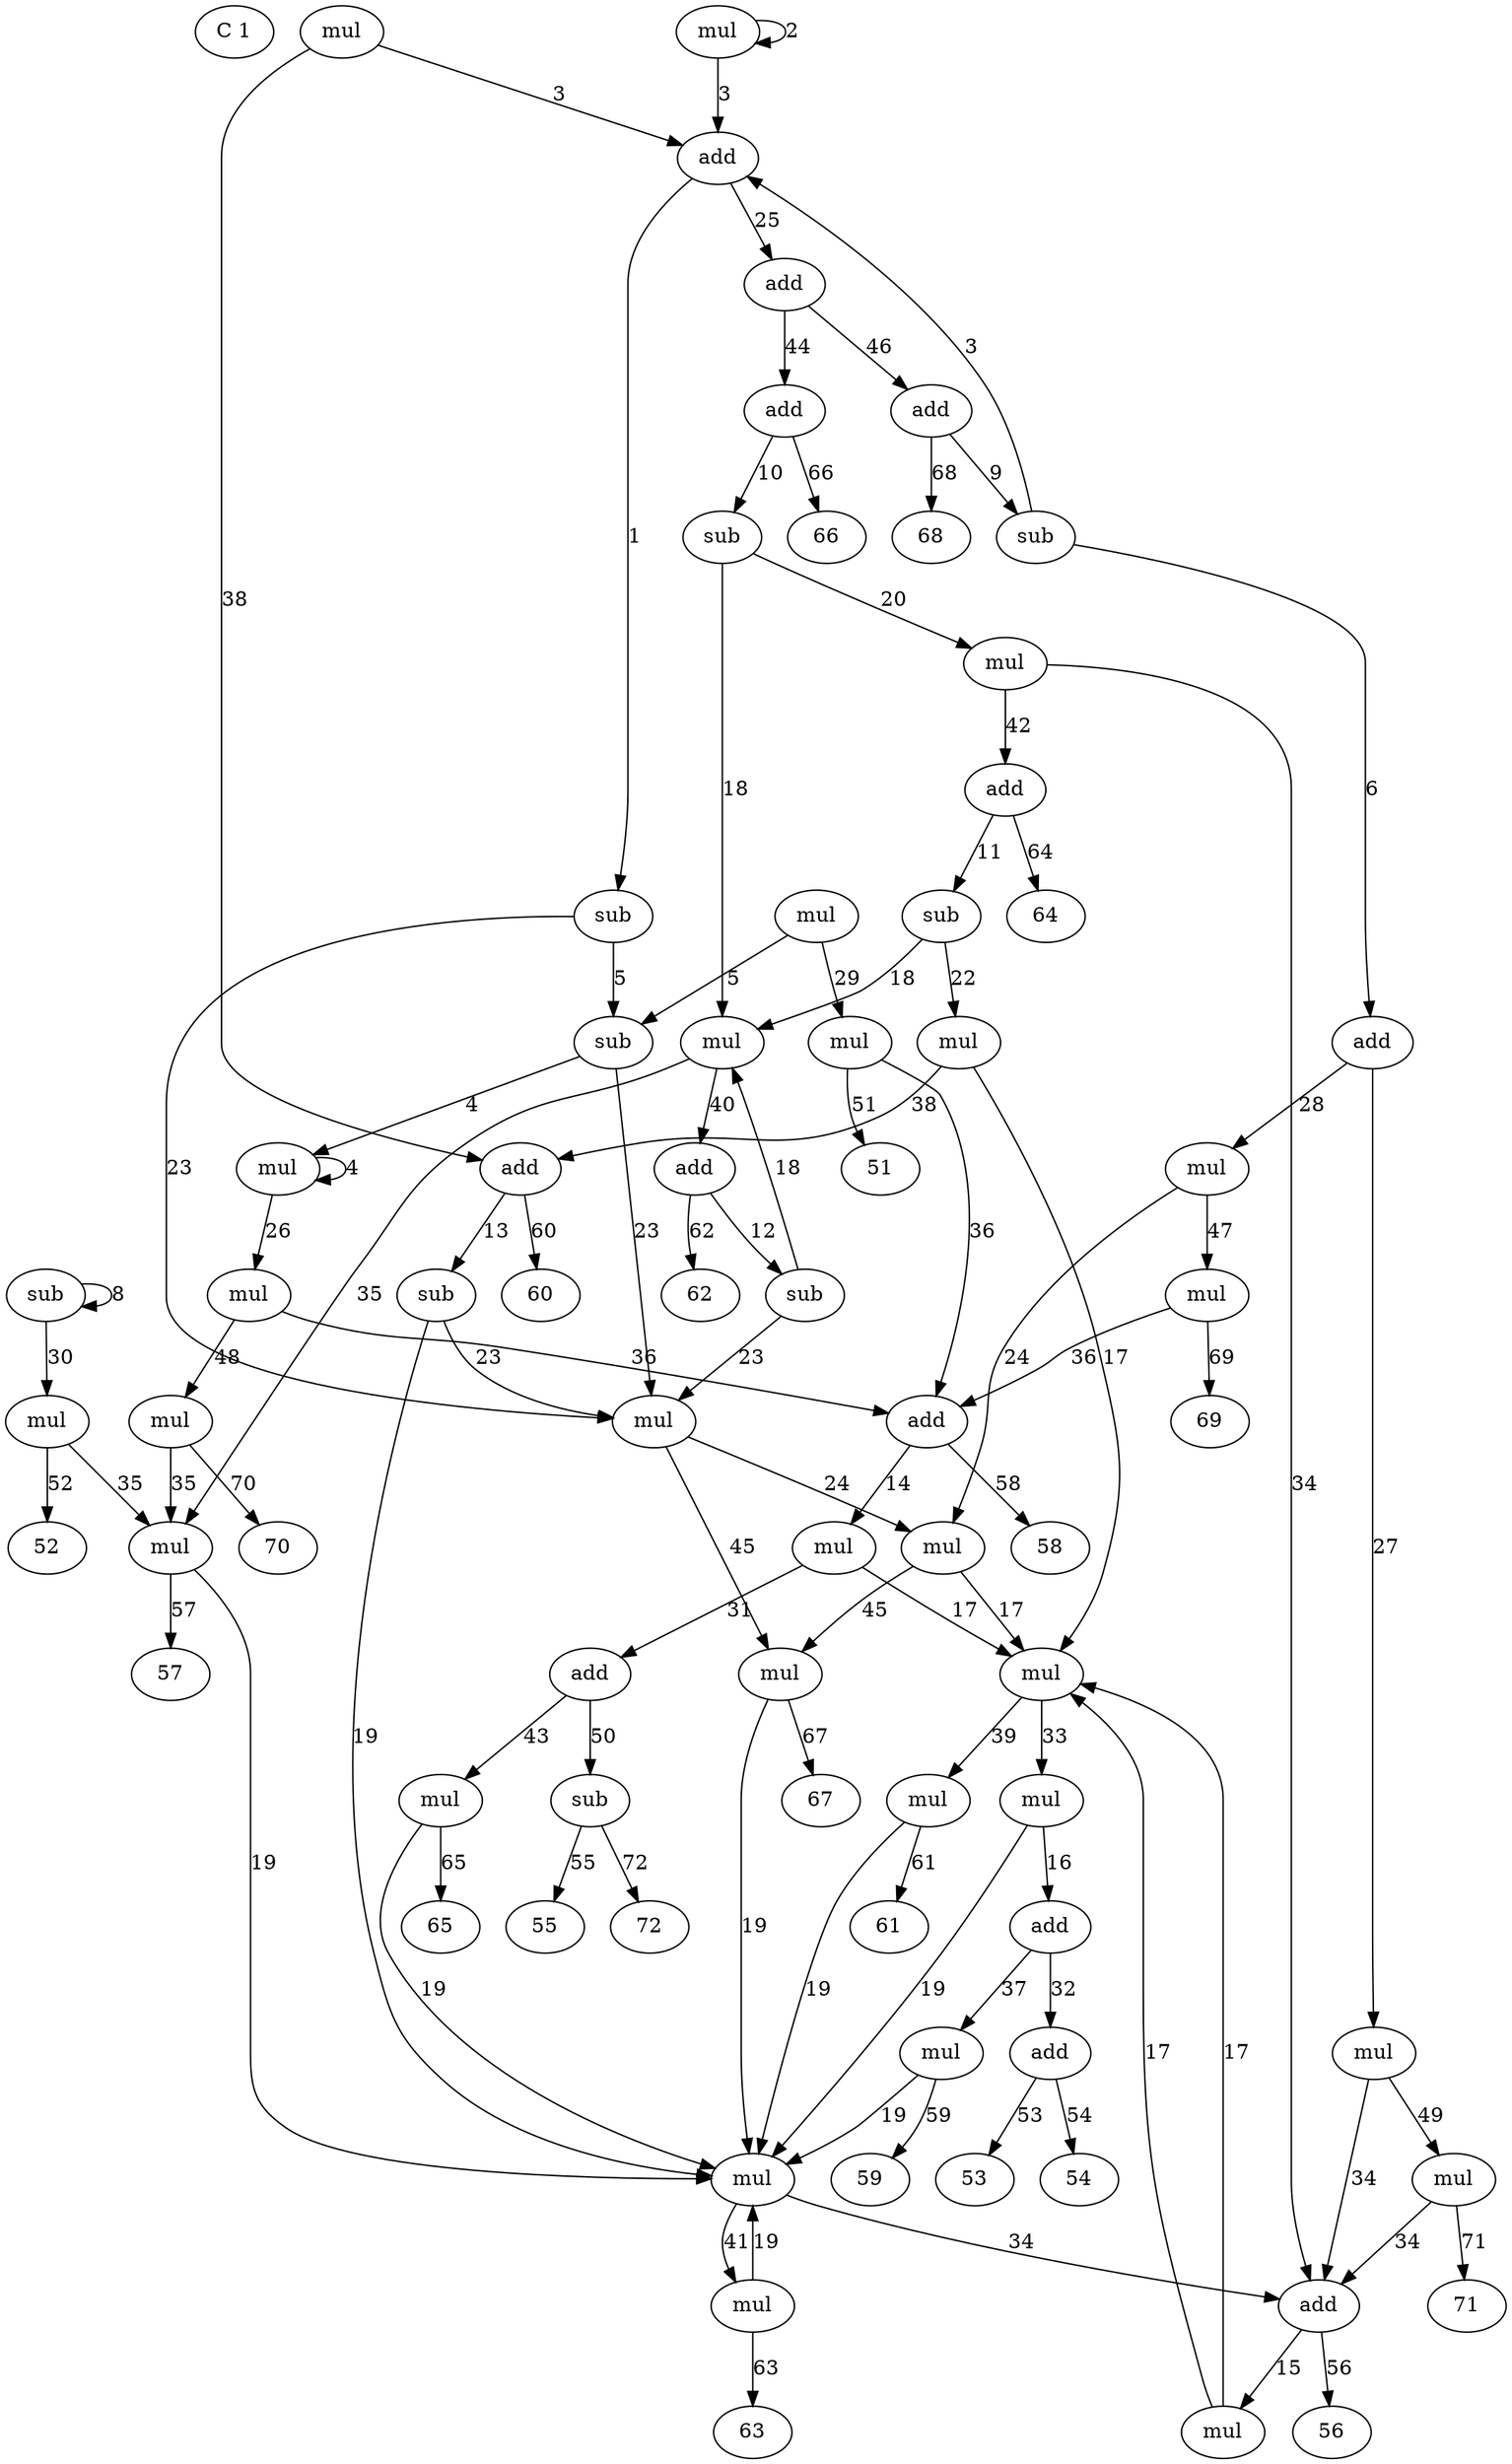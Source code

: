 digraph G {
0 [label="C 1"]
1 [label="sub"]
1 -> 5 [label="5"]
1 -> 23 [label="23"]
2 [label="mul"]
2 -> 2 [label="2"]
2 -> 3 [label="3"]
3 [label="add"]
3 -> 1 [label="1"]
3 -> 25 [label="25"]
4 [label="mul"]
4 -> 4 [label="4"]
4 -> 26 [label="26"]
5 [label="sub"]
5 -> 23 [label="23"]
5 -> 4 [label="4"]
6 [label="add"]
6 -> 27 [label="27"]
6 -> 28 [label="28"]
7 [label="mul"]
7 -> 5 [label="5"]
7 -> 29 [label="29"]
8 [label="sub"]
8 -> 30 [label="30"]
8 -> 8 [label="8"]
9 [label="sub"]
9 -> 6 [label="6"]
9 -> 3 [label="3"]
10 [label="sub"]
10 -> 18 [label="18"]
10 -> 20 [label="20"]
11 [label="sub"]
11 -> 18 [label="18"]
11 -> 22 [label="22"]
12 [label="sub"]
12 -> 18 [label="18"]
12 -> 23 [label="23"]
13 [label="sub"]
13 -> 19 [label="19"]
13 -> 23 [label="23"]
14 [label="mul"]
14 -> 17 [label="17"]
14 -> 31 [label="31"]
15 [label="mul"]
15 -> 17 [label="17"]
15 -> 17 [label="17"]
16 [label="add"]
16 -> 32 [label="32"]
16 -> 37 [label="37"]
17 [label="mul"]
17 -> 33 [label="33"]
17 -> 39 [label="39"]
18 [label="mul"]
18 -> 35 [label="35"]
18 -> 40 [label="40"]
19 [label="mul"]
19 -> 34 [label="34"]
19 -> 41 [label="41"]
20 [label="mul"]
20 -> 34 [label="34"]
20 -> 42 [label="42"]
21 [label="mul"]
21 -> 3 [label="3"]
21 -> 38 [label="38"]
22 [label="mul"]
22 -> 17 [label="17"]
22 -> 38 [label="38"]
23 [label="mul"]
23 -> 24 [label="24"]
23 -> 45 [label="45"]
24 [label="mul"]
24 -> 17 [label="17"]
24 -> 45 [label="45"]
25 [label="add"]
25 -> 44 [label="44"]
25 -> 46 [label="46"]
26 [label="mul"]
26 -> 36 [label="36"]
26 -> 48 [label="48"]
27 [label="mul"]
27 -> 34 [label="34"]
27 -> 49 [label="49"]
28 [label="mul"]
28 -> 24 [label="24"]
28 -> 47 [label="47"]
29 [label="mul"]
29 -> 36 [label="36"]
29 -> 51 [label="51"]
30 [label="mul"]
30 -> 35 [label="35"]
30 -> 52 [label="52"]
31 [label="add"]
31 -> 43 [label="43"]
31 -> 50 [label="50"]
32 [label="add"]
32 -> 53 [label="53"]
32 -> 54 [label="54"]
33 [label="mul"]
33 -> 16 [label="16"]
33 -> 19 [label="19"]
34 [label="add"]
34 -> 15 [label="15"]
34 -> 56 [label="56"]
35 [label="mul"]
35 -> 19 [label="19"]
35 -> 57 [label="57"]
36 [label="add"]
36 -> 14 [label="14"]
36 -> 58 [label="58"]
37 [label="mul"]
37 -> 19 [label="19"]
37 -> 59 [label="59"]
38 [label="add"]
38 -> 13 [label="13"]
38 -> 60 [label="60"]
39 [label="mul"]
39 -> 19 [label="19"]
39 -> 61 [label="61"]
40 [label="add"]
40 -> 12 [label="12"]
40 -> 62 [label="62"]
41 [label="mul"]
41 -> 19 [label="19"]
41 -> 63 [label="63"]
42 [label="add"]
42 -> 11 [label="11"]
42 -> 64 [label="64"]
43 [label="mul"]
43 -> 19 [label="19"]
43 -> 65 [label="65"]
44 [label="add"]
44 -> 10 [label="10"]
44 -> 66 [label="66"]
45 [label="mul"]
45 -> 19 [label="19"]
45 -> 67 [label="67"]
46 [label="add"]
46 -> 9 [label="9"]
46 -> 68 [label="68"]
47 [label="mul"]
47 -> 36 [label="36"]
47 -> 69 [label="69"]
48 [label="mul"]
48 -> 35 [label="35"]
48 -> 70 [label="70"]
49 [label="mul"]
49 -> 34 [label="34"]
49 -> 71 [label="71"]
50 [label="sub"]
50 -> 55 [label="55"]
50 -> 72 [label="72"]
}
